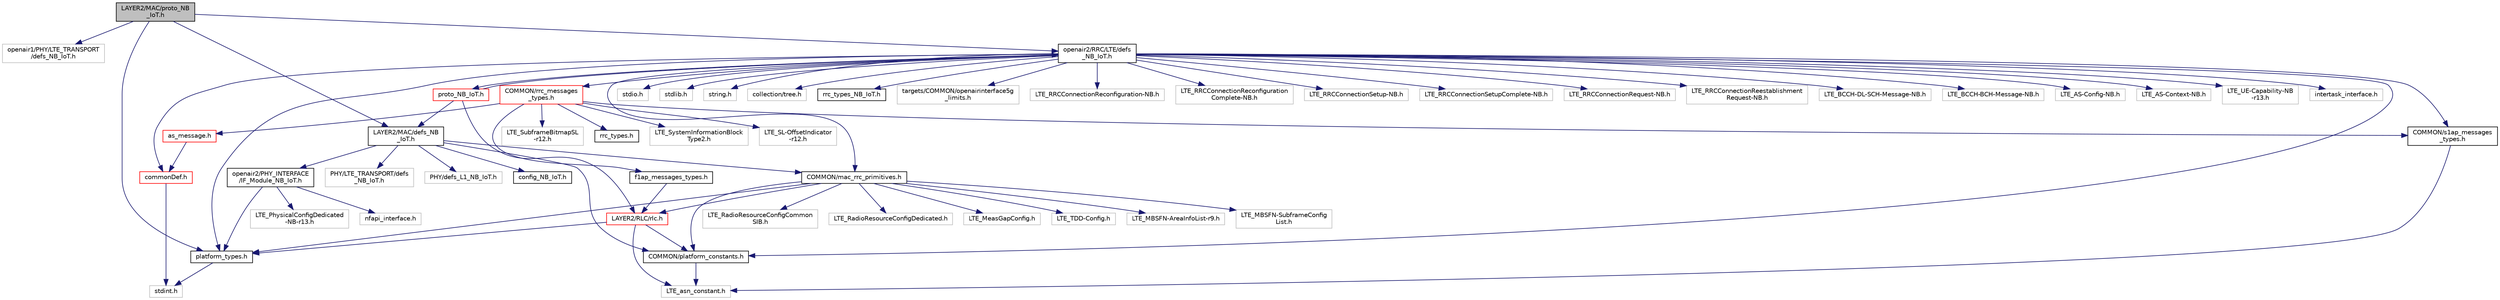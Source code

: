 digraph "LAYER2/MAC/proto_NB_IoT.h"
{
 // LATEX_PDF_SIZE
  edge [fontname="Helvetica",fontsize="10",labelfontname="Helvetica",labelfontsize="10"];
  node [fontname="Helvetica",fontsize="10",shape=record];
  Node1 [label="LAYER2/MAC/proto_NB\l_IoT.h",height=0.2,width=0.4,color="black", fillcolor="grey75", style="filled", fontcolor="black",tooltip="MAC functions prototypes for eNB and UE."];
  Node1 -> Node2 [color="midnightblue",fontsize="10",style="solid",fontname="Helvetica"];
  Node2 [label="openair1/PHY/LTE_TRANSPORT\l/defs_NB_IoT.h",height=0.2,width=0.4,color="grey75", fillcolor="white", style="filled",tooltip=" "];
  Node1 -> Node3 [color="midnightblue",fontsize="10",style="solid",fontname="Helvetica"];
  Node3 [label="LAYER2/MAC/defs_NB\l_IoT.h",height=0.2,width=0.4,color="black", fillcolor="white", style="filled",URL="$LAYER2_2MAC_2defs__NB__IoT_8h.html",tooltip=" "];
  Node3 -> Node4 [color="midnightblue",fontsize="10",style="solid",fontname="Helvetica"];
  Node4 [label="COMMON/platform_constants.h",height=0.2,width=0.4,color="black", fillcolor="white", style="filled",URL="$platform__constants_8h.html",tooltip=" "];
  Node4 -> Node5 [color="midnightblue",fontsize="10",style="solid",fontname="Helvetica"];
  Node5 [label="LTE_asn_constant.h",height=0.2,width=0.4,color="grey75", fillcolor="white", style="filled",tooltip=" "];
  Node3 -> Node6 [color="midnightblue",fontsize="10",style="solid",fontname="Helvetica"];
  Node6 [label="COMMON/mac_rrc_primitives.h",height=0.2,width=0.4,color="black", fillcolor="white", style="filled",URL="$mac__rrc__primitives_8h.html",tooltip=" "];
  Node6 -> Node7 [color="midnightblue",fontsize="10",style="solid",fontname="Helvetica"];
  Node7 [label="LAYER2/RLC/rlc.h",height=0.2,width=0.4,color="red", fillcolor="white", style="filled",URL="$rlc_8h.html",tooltip="This file, and only this file must be included by external code that interact with RLC layer."];
  Node7 -> Node8 [color="midnightblue",fontsize="10",style="solid",fontname="Helvetica"];
  Node8 [label="platform_types.h",height=0.2,width=0.4,color="black", fillcolor="white", style="filled",URL="$platform__types_8h.html",tooltip=" "];
  Node8 -> Node9 [color="midnightblue",fontsize="10",style="solid",fontname="Helvetica"];
  Node9 [label="stdint.h",height=0.2,width=0.4,color="grey75", fillcolor="white", style="filled",tooltip=" "];
  Node7 -> Node4 [color="midnightblue",fontsize="10",style="solid",fontname="Helvetica"];
  Node7 -> Node5 [color="midnightblue",fontsize="10",style="solid",fontname="Helvetica"];
  Node6 -> Node8 [color="midnightblue",fontsize="10",style="solid",fontname="Helvetica"];
  Node6 -> Node4 [color="midnightblue",fontsize="10",style="solid",fontname="Helvetica"];
  Node6 -> Node70 [color="midnightblue",fontsize="10",style="solid",fontname="Helvetica"];
  Node70 [label="LTE_RadioResourceConfigCommon\lSIB.h",height=0.2,width=0.4,color="grey75", fillcolor="white", style="filled",tooltip=" "];
  Node6 -> Node71 [color="midnightblue",fontsize="10",style="solid",fontname="Helvetica"];
  Node71 [label="LTE_RadioResourceConfigDedicated.h",height=0.2,width=0.4,color="grey75", fillcolor="white", style="filled",tooltip=" "];
  Node6 -> Node72 [color="midnightblue",fontsize="10",style="solid",fontname="Helvetica"];
  Node72 [label="LTE_MeasGapConfig.h",height=0.2,width=0.4,color="grey75", fillcolor="white", style="filled",tooltip=" "];
  Node6 -> Node73 [color="midnightblue",fontsize="10",style="solid",fontname="Helvetica"];
  Node73 [label="LTE_TDD-Config.h",height=0.2,width=0.4,color="grey75", fillcolor="white", style="filled",tooltip=" "];
  Node6 -> Node74 [color="midnightblue",fontsize="10",style="solid",fontname="Helvetica"];
  Node74 [label="LTE_MBSFN-AreaInfoList-r9.h",height=0.2,width=0.4,color="grey75", fillcolor="white", style="filled",tooltip=" "];
  Node6 -> Node75 [color="midnightblue",fontsize="10",style="solid",fontname="Helvetica"];
  Node75 [label="LTE_MBSFN-SubframeConfig\lList.h",height=0.2,width=0.4,color="grey75", fillcolor="white", style="filled",tooltip=" "];
  Node3 -> Node76 [color="midnightblue",fontsize="10",style="solid",fontname="Helvetica"];
  Node76 [label="PHY/LTE_TRANSPORT/defs\l_NB_IoT.h",height=0.2,width=0.4,color="grey75", fillcolor="white", style="filled",tooltip=" "];
  Node3 -> Node77 [color="midnightblue",fontsize="10",style="solid",fontname="Helvetica"];
  Node77 [label="PHY/defs_L1_NB_IoT.h",height=0.2,width=0.4,color="grey75", fillcolor="white", style="filled",tooltip=" "];
  Node3 -> Node78 [color="midnightblue",fontsize="10",style="solid",fontname="Helvetica"];
  Node78 [label="openair2/PHY_INTERFACE\l/IF_Module_NB_IoT.h",height=0.2,width=0.4,color="black", fillcolor="white", style="filled",URL="$IF__Module__NB__IoT_8h.html",tooltip=" "];
  Node78 -> Node79 [color="midnightblue",fontsize="10",style="solid",fontname="Helvetica"];
  Node79 [label="nfapi_interface.h",height=0.2,width=0.4,color="grey75", fillcolor="white", style="filled",tooltip=" "];
  Node78 -> Node80 [color="midnightblue",fontsize="10",style="solid",fontname="Helvetica"];
  Node80 [label="LTE_PhysicalConfigDedicated\l-NB-r13.h",height=0.2,width=0.4,color="grey75", fillcolor="white", style="filled",tooltip=" "];
  Node78 -> Node8 [color="midnightblue",fontsize="10",style="solid",fontname="Helvetica"];
  Node3 -> Node81 [color="midnightblue",fontsize="10",style="solid",fontname="Helvetica"];
  Node81 [label="config_NB_IoT.h",height=0.2,width=0.4,color="black", fillcolor="white", style="filled",URL="$config__NB__IoT_8h.html",tooltip="configured structures used by scheduler"];
  Node1 -> Node8 [color="midnightblue",fontsize="10",style="solid",fontname="Helvetica"];
  Node1 -> Node82 [color="midnightblue",fontsize="10",style="solid",fontname="Helvetica"];
  Node82 [label="openair2/RRC/LTE/defs\l_NB_IoT.h",height=0.2,width=0.4,color="black", fillcolor="white", style="filled",URL="$RRC_2LTE_2defs__NB__IoT_8h.html",tooltip="NB-IoT RRC struct definitions and function prototypes."];
  Node82 -> Node27 [color="midnightblue",fontsize="10",style="solid",fontname="Helvetica"];
  Node27 [label="stdio.h",height=0.2,width=0.4,color="grey75", fillcolor="white", style="filled",tooltip=" "];
  Node82 -> Node18 [color="midnightblue",fontsize="10",style="solid",fontname="Helvetica"];
  Node18 [label="stdlib.h",height=0.2,width=0.4,color="grey75", fillcolor="white", style="filled",tooltip=" "];
  Node82 -> Node20 [color="midnightblue",fontsize="10",style="solid",fontname="Helvetica"];
  Node20 [label="string.h",height=0.2,width=0.4,color="grey75", fillcolor="white", style="filled",tooltip=" "];
  Node82 -> Node83 [color="midnightblue",fontsize="10",style="solid",fontname="Helvetica"];
  Node83 [label="COMMON/s1ap_messages\l_types.h",height=0.2,width=0.4,color="black", fillcolor="white", style="filled",URL="$s1ap__messages__types_8h.html",tooltip=" "];
  Node83 -> Node5 [color="midnightblue",fontsize="10",style="solid",fontname="Helvetica"];
  Node82 -> Node84 [color="midnightblue",fontsize="10",style="solid",fontname="Helvetica"];
  Node84 [label="COMMON/rrc_messages\l_types.h",height=0.2,width=0.4,color="red", fillcolor="white", style="filled",URL="$rrc__messages__types_8h.html",tooltip=" "];
  Node84 -> Node85 [color="midnightblue",fontsize="10",style="solid",fontname="Helvetica"];
  Node85 [label="as_message.h",height=0.2,width=0.4,color="red", fillcolor="white", style="filled",URL="$as__message_8h.html",tooltip=" "];
  Node85 -> Node86 [color="midnightblue",fontsize="10",style="solid",fontname="Helvetica"];
  Node86 [label="commonDef.h",height=0.2,width=0.4,color="red", fillcolor="white", style="filled",URL="$commonDef_8h.html",tooltip=" "];
  Node86 -> Node9 [color="midnightblue",fontsize="10",style="solid",fontname="Helvetica"];
  Node84 -> Node89 [color="midnightblue",fontsize="10",style="solid",fontname="Helvetica"];
  Node89 [label="rrc_types.h",height=0.2,width=0.4,color="black", fillcolor="white", style="filled",URL="$rrc__types_8h.html",tooltip="rrc types and subtypes"];
  Node84 -> Node83 [color="midnightblue",fontsize="10",style="solid",fontname="Helvetica"];
  Node84 -> Node90 [color="midnightblue",fontsize="10",style="solid",fontname="Helvetica"];
  Node90 [label="f1ap_messages_types.h",height=0.2,width=0.4,color="black", fillcolor="white", style="filled",URL="$f1ap__messages__types_8h.html",tooltip=" "];
  Node90 -> Node7 [color="midnightblue",fontsize="10",style="solid",fontname="Helvetica"];
  Node84 -> Node91 [color="midnightblue",fontsize="10",style="solid",fontname="Helvetica"];
  Node91 [label="LTE_SystemInformationBlock\lType2.h",height=0.2,width=0.4,color="grey75", fillcolor="white", style="filled",tooltip=" "];
  Node84 -> Node92 [color="midnightblue",fontsize="10",style="solid",fontname="Helvetica"];
  Node92 [label="LTE_SL-OffsetIndicator\l-r12.h",height=0.2,width=0.4,color="grey75", fillcolor="white", style="filled",tooltip=" "];
  Node84 -> Node93 [color="midnightblue",fontsize="10",style="solid",fontname="Helvetica"];
  Node93 [label="LTE_SubframeBitmapSL\l-r12.h",height=0.2,width=0.4,color="grey75", fillcolor="white", style="filled",tooltip=" "];
  Node82 -> Node98 [color="midnightblue",fontsize="10",style="solid",fontname="Helvetica"];
  Node98 [label="collection/tree.h",height=0.2,width=0.4,color="grey75", fillcolor="white", style="filled",tooltip=" "];
  Node82 -> Node99 [color="midnightblue",fontsize="10",style="solid",fontname="Helvetica"];
  Node99 [label="rrc_types_NB_IoT.h",height=0.2,width=0.4,color="black", fillcolor="white", style="filled",URL="$rrc__types__NB__IoT_8h.html",tooltip=" "];
  Node82 -> Node4 [color="midnightblue",fontsize="10",style="solid",fontname="Helvetica"];
  Node82 -> Node8 [color="midnightblue",fontsize="10",style="solid",fontname="Helvetica"];
  Node82 -> Node100 [color="midnightblue",fontsize="10",style="solid",fontname="Helvetica"];
  Node100 [label="targets/COMMON/openairinterface5g\l_limits.h",height=0.2,width=0.4,color="grey75", fillcolor="white", style="filled",tooltip=" "];
  Node82 -> Node6 [color="midnightblue",fontsize="10",style="solid",fontname="Helvetica"];
  Node82 -> Node101 [color="midnightblue",fontsize="10",style="solid",fontname="Helvetica"];
  Node101 [label="LTE_RRCConnectionReconfiguration-NB.h",height=0.2,width=0.4,color="grey75", fillcolor="white", style="filled",tooltip=" "];
  Node82 -> Node102 [color="midnightblue",fontsize="10",style="solid",fontname="Helvetica"];
  Node102 [label="LTE_RRCConnectionReconfiguration\lComplete-NB.h",height=0.2,width=0.4,color="grey75", fillcolor="white", style="filled",tooltip=" "];
  Node82 -> Node103 [color="midnightblue",fontsize="10",style="solid",fontname="Helvetica"];
  Node103 [label="LTE_RRCConnectionSetup-NB.h",height=0.2,width=0.4,color="grey75", fillcolor="white", style="filled",tooltip=" "];
  Node82 -> Node104 [color="midnightblue",fontsize="10",style="solid",fontname="Helvetica"];
  Node104 [label="LTE_RRCConnectionSetupComplete-NB.h",height=0.2,width=0.4,color="grey75", fillcolor="white", style="filled",tooltip=" "];
  Node82 -> Node105 [color="midnightblue",fontsize="10",style="solid",fontname="Helvetica"];
  Node105 [label="LTE_RRCConnectionRequest-NB.h",height=0.2,width=0.4,color="grey75", fillcolor="white", style="filled",tooltip=" "];
  Node82 -> Node106 [color="midnightblue",fontsize="10",style="solid",fontname="Helvetica"];
  Node106 [label="LTE_RRCConnectionReestablishment\lRequest-NB.h",height=0.2,width=0.4,color="grey75", fillcolor="white", style="filled",tooltip=" "];
  Node82 -> Node107 [color="midnightblue",fontsize="10",style="solid",fontname="Helvetica"];
  Node107 [label="LTE_BCCH-DL-SCH-Message-NB.h",height=0.2,width=0.4,color="grey75", fillcolor="white", style="filled",tooltip=" "];
  Node82 -> Node108 [color="midnightblue",fontsize="10",style="solid",fontname="Helvetica"];
  Node108 [label="LTE_BCCH-BCH-Message-NB.h",height=0.2,width=0.4,color="grey75", fillcolor="white", style="filled",tooltip=" "];
  Node82 -> Node109 [color="midnightblue",fontsize="10",style="solid",fontname="Helvetica"];
  Node109 [label="LTE_AS-Config-NB.h",height=0.2,width=0.4,color="grey75", fillcolor="white", style="filled",tooltip=" "];
  Node82 -> Node110 [color="midnightblue",fontsize="10",style="solid",fontname="Helvetica"];
  Node110 [label="LTE_AS-Context-NB.h",height=0.2,width=0.4,color="grey75", fillcolor="white", style="filled",tooltip=" "];
  Node82 -> Node111 [color="midnightblue",fontsize="10",style="solid",fontname="Helvetica"];
  Node111 [label="LTE_UE-Capability-NB\l-r13.h",height=0.2,width=0.4,color="grey75", fillcolor="white", style="filled",tooltip=" "];
  Node82 -> Node112 [color="midnightblue",fontsize="10",style="solid",fontname="Helvetica"];
  Node112 [label="intertask_interface.h",height=0.2,width=0.4,color="grey75", fillcolor="white", style="filled",tooltip=" "];
  Node82 -> Node86 [color="midnightblue",fontsize="10",style="solid",fontname="Helvetica"];
  Node82 -> Node113 [color="midnightblue",fontsize="10",style="solid",fontname="Helvetica"];
  Node113 [label="proto_NB_IoT.h",height=0.2,width=0.4,color="red", fillcolor="white", style="filled",URL="$RRC_2LTE_2proto__NB__IoT_8h.html",tooltip="RRC functions prototypes for eNB and UE for NB-IoT."];
  Node113 -> Node82 [color="midnightblue",fontsize="10",style="solid",fontname="Helvetica"];
  Node113 -> Node7 [color="midnightblue",fontsize="10",style="solid",fontname="Helvetica"];
  Node113 -> Node3 [color="midnightblue",fontsize="10",style="solid",fontname="Helvetica"];
}

